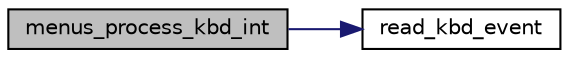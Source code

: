 digraph "menus_process_kbd_int"
{
 // INTERACTIVE_SVG=YES
 // LATEX_PDF_SIZE
  edge [fontname="Helvetica",fontsize="10",labelfontname="Helvetica",labelfontsize="10"];
  node [fontname="Helvetica",fontsize="10",shape=record];
  rankdir="LR";
  Node1 [label="menus_process_kbd_int",height=0.2,width=0.4,color="black", fillcolor="grey75", style="filled", fontcolor="black",tooltip=" "];
  Node1 -> Node2 [color="midnightblue",fontsize="10",style="solid",fontname="Helvetica"];
  Node2 [label="read_kbd_event",height=0.2,width=0.4,color="black", fillcolor="white", style="filled",URL="$menus_8c.html#a45c52ba91805b34c9f77894950912100",tooltip=" "];
}
